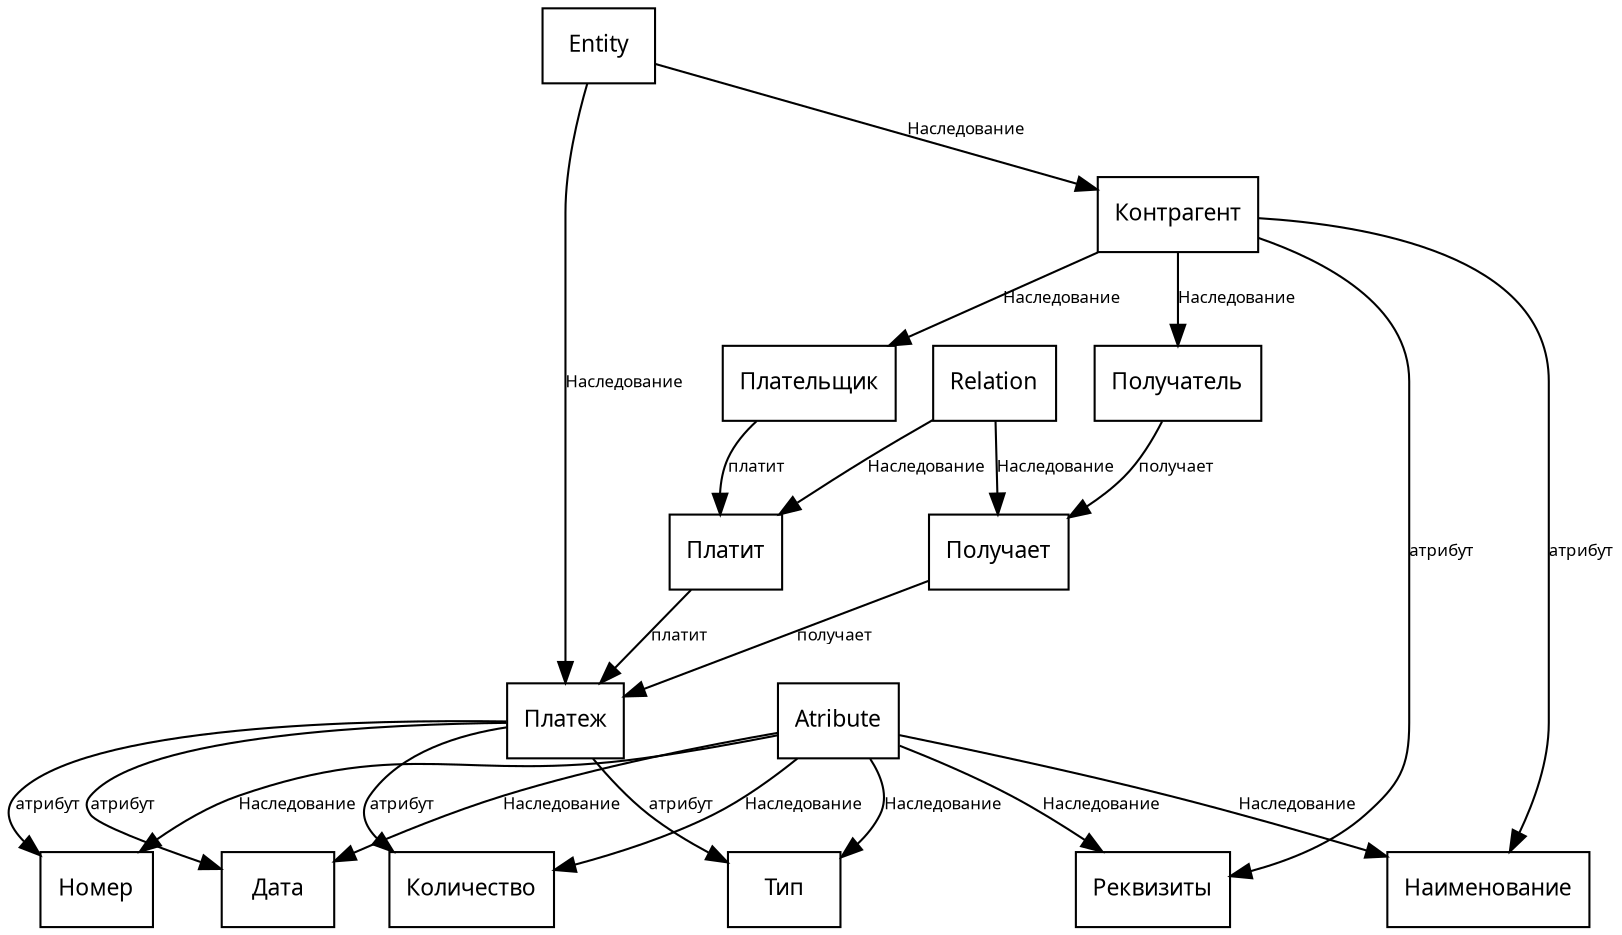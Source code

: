 digraph G {
0 [fontname="Calibri",  fontsize=11, shape=box, label="Entity"];
1 [fontname="Calibri",  fontsize=11, shape=box, label="Контрагент"];
2 [fontname="Calibri",  fontsize=11, shape=box, label="Плательщик"];
3 [fontname="Calibri",  fontsize=11, shape=box, label="Получатель"];
4 [fontname="Calibri",  fontsize=11, shape=box, label="Платеж"];
5 [fontname="Calibri",  fontsize=11, shape=box, label="Relation"];
6 [fontname="Calibri",  fontsize=11, shape=box, label="Платит"];
7 [fontname="Calibri",  fontsize=11, shape=box, label="Получает"];
8 [fontname="Calibri",  fontsize=11, shape=box, label="Atribute"];
9 [fontname="Calibri",  fontsize=11, shape=box, label="Тип"];
10 [fontname="Calibri",  fontsize=11, shape=box, label="Дата"];
11 [fontname="Calibri",  fontsize=11, shape=box, label="Номер"];
12 [fontname="Calibri",  fontsize=11, shape=box, label="Количество"];
13 [fontname="Calibri",  fontsize=11, shape=box, label="Наименование"];
14 [fontname="Calibri",  fontsize=11, shape=box, label="Реквизиты"];
0 -> 1 [ fontname="Calibri",  fontsize=8, label="Наследование"];
0 -> 4 [ fontname="Calibri",  fontsize=8, label="Наследование"];
1 -> 2 [ fontname="Calibri",  fontsize=8, label="Наследование"];
1 -> 3 [ fontname="Calibri",  fontsize=8, label="Наследование"];
1 -> 13 [ fontname="Calibri",  fontsize=8, label="атрибут"];
1 -> 14 [ fontname="Calibri",  fontsize=8, label="атрибут"];
2 -> 6 [ fontname="Calibri",  fontsize=8, label="платит"];
3 -> 7 [ fontname="Calibri",  fontsize=8, label="получает"];
4 -> 9 [ fontname="Calibri",  fontsize=8, label="атрибут"];
4 -> 10 [ fontname="Calibri",  fontsize=8, label="атрибут"];
4 -> 11 [ fontname="Calibri",  fontsize=8, label="атрибут"];
4 -> 12 [ fontname="Calibri",  fontsize=8, label="атрибут"];
5 -> 6 [ fontname="Calibri",  fontsize=8, label="Наследование"];
5 -> 7 [ fontname="Calibri",  fontsize=8, label="Наследование"];
6 -> 4 [ fontname="Calibri",  fontsize=8, label="платит"];
7 -> 4 [ fontname="Calibri",  fontsize=8, label="получает"];
8 -> 9 [ fontname="Calibri",  fontsize=8, label="Наследование"];
8 -> 10 [ fontname="Calibri",  fontsize=8, label="Наследование"];
8 -> 11 [ fontname="Calibri",  fontsize=8, label="Наследование"];
8 -> 12 [ fontname="Calibri",  fontsize=8, label="Наследование"];
8 -> 13 [ fontname="Calibri",  fontsize=8, label="Наследование"];
8 -> 14 [ fontname="Calibri",  fontsize=8, label="Наследование"];
}
